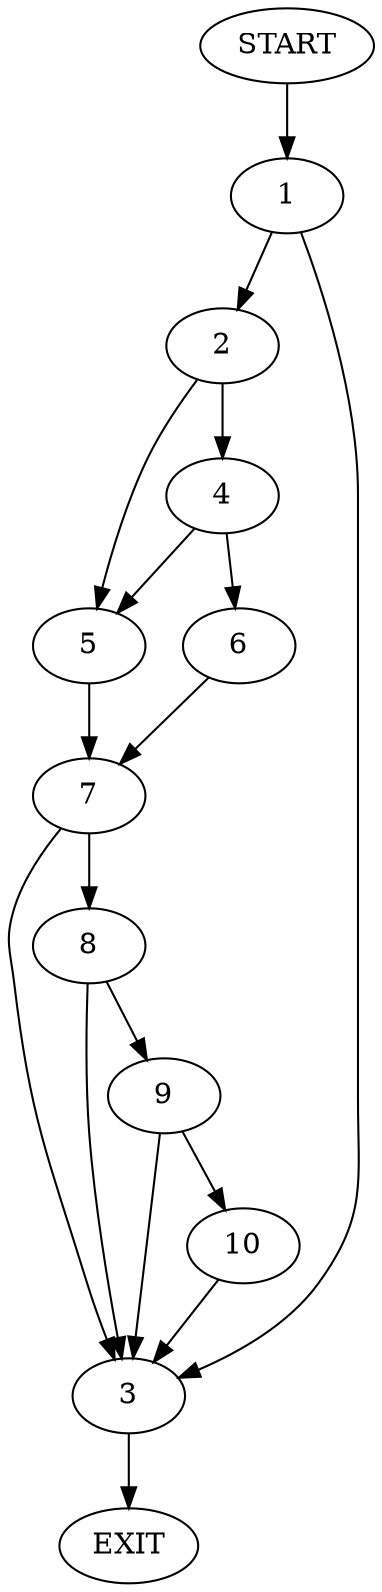 digraph {
0 [label="START"]
11 [label="EXIT"]
0 -> 1
1 -> 2
1 -> 3
2 -> 4
2 -> 5
3 -> 11
4 -> 5
4 -> 6
5 -> 7
6 -> 7
7 -> 8
7 -> 3
8 -> 9
8 -> 3
9 -> 10
9 -> 3
10 -> 3
}
